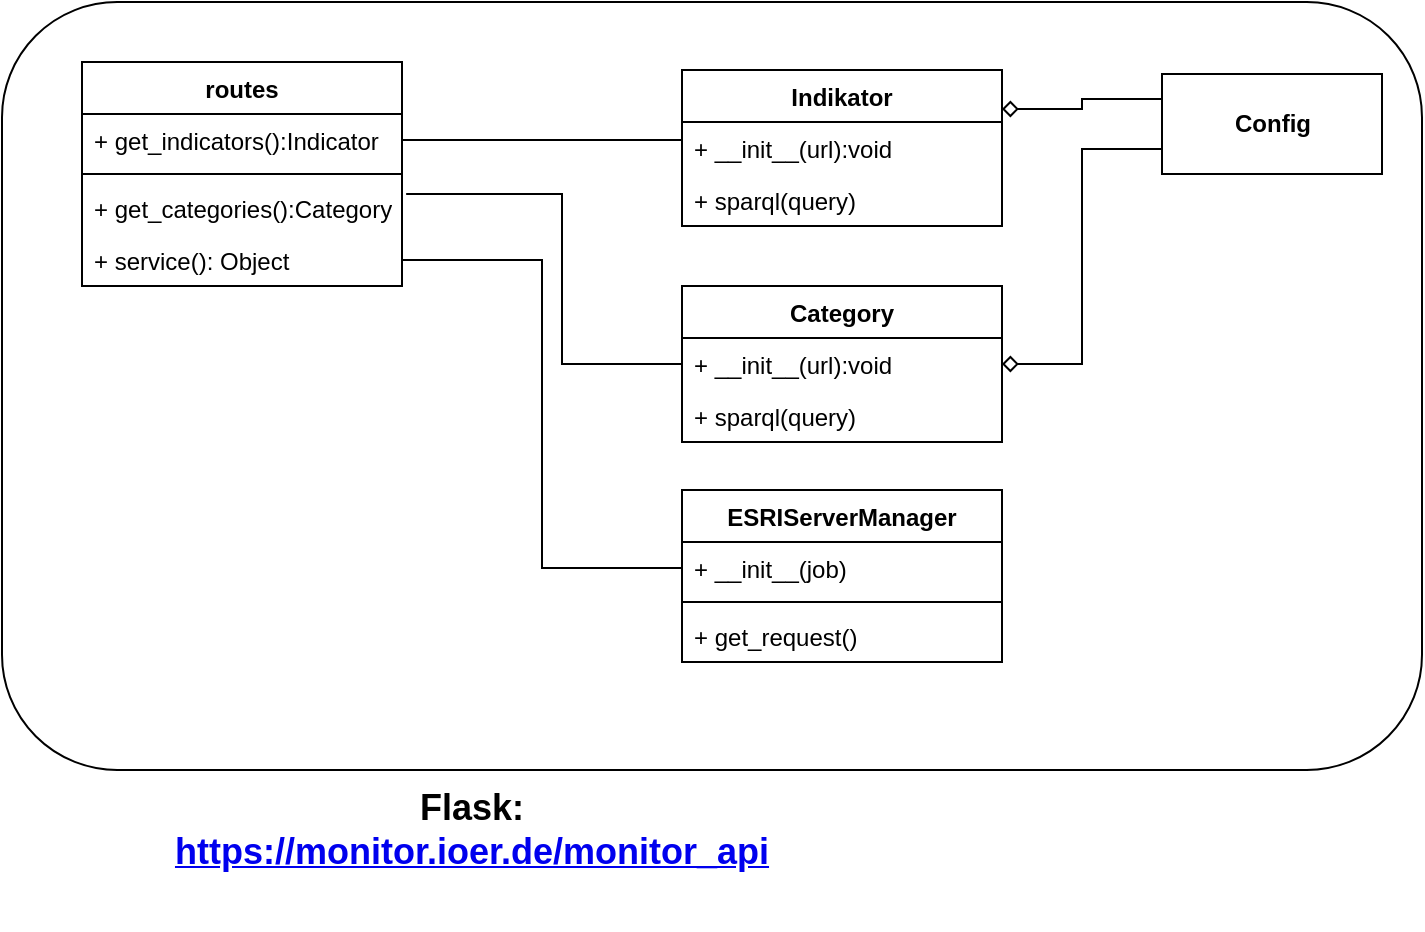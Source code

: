 <mxfile version="10.8.0" type="device"><diagram id="4zbR75gzChoVmICDAUCf" name="Seite-1"><mxGraphModel dx="2221" dy="848" grid="1" gridSize="10" guides="1" tooltips="1" connect="1" arrows="1" fold="1" page="1" pageScale="1" pageWidth="827" pageHeight="1169" math="0" shadow="0"><root><mxCell id="0"/><mxCell id="1" parent="0"/><mxCell id="ghcE0ai6ZYnkyXJM7DjQ-1" value="" style="rounded=1;whiteSpace=wrap;html=1;" vertex="1" parent="1"><mxGeometry x="-20" y="86" width="710" height="384" as="geometry"/></mxCell><mxCell id="ghcE0ai6ZYnkyXJM7DjQ-2" value="Indikator" style="swimlane;fontStyle=1;align=center;verticalAlign=top;childLayout=stackLayout;horizontal=1;startSize=26;horizontalStack=0;resizeParent=1;resizeParentMax=0;resizeLast=0;collapsible=1;marginBottom=0;" vertex="1" parent="1"><mxGeometry x="320" y="120" width="160" height="78" as="geometry"/></mxCell><mxCell id="ghcE0ai6ZYnkyXJM7DjQ-3" value="+ __init__(url):void" style="text;strokeColor=none;fillColor=none;align=left;verticalAlign=top;spacingLeft=4;spacingRight=4;overflow=hidden;rotatable=0;points=[[0,0.5],[1,0.5]];portConstraint=eastwest;" vertex="1" parent="ghcE0ai6ZYnkyXJM7DjQ-2"><mxGeometry y="26" width="160" height="26" as="geometry"/></mxCell><mxCell id="ghcE0ai6ZYnkyXJM7DjQ-4" value="+ sparql(query)" style="text;strokeColor=none;fillColor=none;align=left;verticalAlign=top;spacingLeft=4;spacingRight=4;overflow=hidden;rotatable=0;points=[[0,0.5],[1,0.5]];portConstraint=eastwest;" vertex="1" parent="ghcE0ai6ZYnkyXJM7DjQ-2"><mxGeometry y="52" width="160" height="26" as="geometry"/></mxCell><mxCell id="ghcE0ai6ZYnkyXJM7DjQ-5" style="edgeStyle=orthogonalEdgeStyle;rounded=0;orthogonalLoop=1;jettySize=auto;html=1;exitX=0;exitY=0.25;exitDx=0;exitDy=0;entryX=1;entryY=0.25;entryDx=0;entryDy=0;endArrow=diamond;endFill=0;startArrow=none;startFill=0;" edge="1" parent="1" source="ghcE0ai6ZYnkyXJM7DjQ-7" target="ghcE0ai6ZYnkyXJM7DjQ-2"><mxGeometry relative="1" as="geometry"/></mxCell><mxCell id="ghcE0ai6ZYnkyXJM7DjQ-6" style="edgeStyle=orthogonalEdgeStyle;rounded=0;orthogonalLoop=1;jettySize=auto;html=1;exitX=0;exitY=0.75;exitDx=0;exitDy=0;entryX=1;entryY=0.5;entryDx=0;entryDy=0;startArrow=none;startFill=0;endArrow=diamond;endFill=0;" edge="1" parent="1" source="ghcE0ai6ZYnkyXJM7DjQ-7" target="ghcE0ai6ZYnkyXJM7DjQ-15"><mxGeometry relative="1" as="geometry"/></mxCell><mxCell id="ghcE0ai6ZYnkyXJM7DjQ-7" value="Config" style="html=1;fontStyle=1" vertex="1" parent="1"><mxGeometry x="560" y="122" width="110" height="50" as="geometry"/></mxCell><mxCell id="ghcE0ai6ZYnkyXJM7DjQ-8" value="routes" style="swimlane;fontStyle=1;align=center;verticalAlign=top;childLayout=stackLayout;horizontal=1;startSize=26;horizontalStack=0;resizeParent=1;resizeParentMax=0;resizeLast=0;collapsible=1;marginBottom=0;" vertex="1" parent="1"><mxGeometry x="20" y="116" width="160" height="112" as="geometry"/></mxCell><mxCell id="ghcE0ai6ZYnkyXJM7DjQ-9" value="+ get_indicators():Indicator" style="text;strokeColor=none;fillColor=none;align=left;verticalAlign=top;spacingLeft=4;spacingRight=4;overflow=hidden;rotatable=0;points=[[0,0.5],[1,0.5]];portConstraint=eastwest;" vertex="1" parent="ghcE0ai6ZYnkyXJM7DjQ-8"><mxGeometry y="26" width="160" height="26" as="geometry"/></mxCell><mxCell id="ghcE0ai6ZYnkyXJM7DjQ-10" value="" style="line;strokeWidth=1;fillColor=none;align=left;verticalAlign=middle;spacingTop=-1;spacingLeft=3;spacingRight=3;rotatable=0;labelPosition=right;points=[];portConstraint=eastwest;" vertex="1" parent="ghcE0ai6ZYnkyXJM7DjQ-8"><mxGeometry y="52" width="160" height="8" as="geometry"/></mxCell><mxCell id="ghcE0ai6ZYnkyXJM7DjQ-11" value="+ get_categories():Category" style="text;strokeColor=none;fillColor=none;align=left;verticalAlign=top;spacingLeft=4;spacingRight=4;overflow=hidden;rotatable=0;points=[[0,0.5],[1,0.5]];portConstraint=eastwest;" vertex="1" parent="ghcE0ai6ZYnkyXJM7DjQ-8"><mxGeometry y="60" width="160" height="26" as="geometry"/></mxCell><mxCell id="ghcE0ai6ZYnkyXJM7DjQ-12" value="+ service(): Object" style="text;strokeColor=none;fillColor=none;align=left;verticalAlign=top;spacingLeft=4;spacingRight=4;overflow=hidden;rotatable=0;points=[[0,0.5],[1,0.5]];portConstraint=eastwest;" vertex="1" parent="ghcE0ai6ZYnkyXJM7DjQ-8"><mxGeometry y="86" width="160" height="26" as="geometry"/></mxCell><mxCell id="ghcE0ai6ZYnkyXJM7DjQ-13" style="edgeStyle=orthogonalEdgeStyle;rounded=0;orthogonalLoop=1;jettySize=auto;html=1;exitX=0;exitY=0.5;exitDx=0;exitDy=0;entryX=1;entryY=0.5;entryDx=0;entryDy=0;startArrow=none;startFill=0;endArrow=none;endFill=0;" edge="1" parent="1" source="ghcE0ai6ZYnkyXJM7DjQ-3" target="ghcE0ai6ZYnkyXJM7DjQ-9"><mxGeometry relative="1" as="geometry"><Array as="points"><mxPoint x="320" y="155"/></Array></mxGeometry></mxCell><mxCell id="ghcE0ai6ZYnkyXJM7DjQ-14" value="Category" style="swimlane;fontStyle=1;align=center;verticalAlign=top;childLayout=stackLayout;horizontal=1;startSize=26;horizontalStack=0;resizeParent=1;resizeParentMax=0;resizeLast=0;collapsible=1;marginBottom=0;" vertex="1" parent="1"><mxGeometry x="320" y="228" width="160" height="78" as="geometry"/></mxCell><mxCell id="ghcE0ai6ZYnkyXJM7DjQ-15" value="+ __init__(url):void" style="text;strokeColor=none;fillColor=none;align=left;verticalAlign=top;spacingLeft=4;spacingRight=4;overflow=hidden;rotatable=0;points=[[0,0.5],[1,0.5]];portConstraint=eastwest;" vertex="1" parent="ghcE0ai6ZYnkyXJM7DjQ-14"><mxGeometry y="26" width="160" height="26" as="geometry"/></mxCell><mxCell id="ghcE0ai6ZYnkyXJM7DjQ-16" value="+ sparql(query)" style="text;strokeColor=none;fillColor=none;align=left;verticalAlign=top;spacingLeft=4;spacingRight=4;overflow=hidden;rotatable=0;points=[[0,0.5],[1,0.5]];portConstraint=eastwest;" vertex="1" parent="ghcE0ai6ZYnkyXJM7DjQ-14"><mxGeometry y="52" width="160" height="26" as="geometry"/></mxCell><mxCell id="ghcE0ai6ZYnkyXJM7DjQ-17" style="edgeStyle=orthogonalEdgeStyle;rounded=0;orthogonalLoop=1;jettySize=auto;html=1;exitX=0;exitY=0.5;exitDx=0;exitDy=0;entryX=1.013;entryY=0.231;entryDx=0;entryDy=0;entryPerimeter=0;startArrow=none;startFill=0;endArrow=none;endFill=0;" edge="1" parent="1" source="ghcE0ai6ZYnkyXJM7DjQ-15" target="ghcE0ai6ZYnkyXJM7DjQ-11"><mxGeometry relative="1" as="geometry"><Array as="points"><mxPoint x="260" y="267"/><mxPoint x="260" y="182"/></Array></mxGeometry></mxCell><mxCell id="ghcE0ai6ZYnkyXJM7DjQ-18" value="ESRIServerManager" style="swimlane;fontStyle=1;align=center;verticalAlign=top;childLayout=stackLayout;horizontal=1;startSize=26;horizontalStack=0;resizeParent=1;resizeParentMax=0;resizeLast=0;collapsible=1;marginBottom=0;" vertex="1" parent="1"><mxGeometry x="320" y="330" width="160" height="86" as="geometry"/></mxCell><mxCell id="ghcE0ai6ZYnkyXJM7DjQ-19" value="+ __init__(job)" style="text;strokeColor=none;fillColor=none;align=left;verticalAlign=top;spacingLeft=4;spacingRight=4;overflow=hidden;rotatable=0;points=[[0,0.5],[1,0.5]];portConstraint=eastwest;" vertex="1" parent="ghcE0ai6ZYnkyXJM7DjQ-18"><mxGeometry y="26" width="160" height="26" as="geometry"/></mxCell><mxCell id="ghcE0ai6ZYnkyXJM7DjQ-20" value="" style="line;strokeWidth=1;fillColor=none;align=left;verticalAlign=middle;spacingTop=-1;spacingLeft=3;spacingRight=3;rotatable=0;labelPosition=right;points=[];portConstraint=eastwest;" vertex="1" parent="ghcE0ai6ZYnkyXJM7DjQ-18"><mxGeometry y="52" width="160" height="8" as="geometry"/></mxCell><mxCell id="ghcE0ai6ZYnkyXJM7DjQ-21" value="+ get_request()" style="text;strokeColor=none;fillColor=none;align=left;verticalAlign=top;spacingLeft=4;spacingRight=4;overflow=hidden;rotatable=0;points=[[0,0.5],[1,0.5]];portConstraint=eastwest;" vertex="1" parent="ghcE0ai6ZYnkyXJM7DjQ-18"><mxGeometry y="60" width="160" height="26" as="geometry"/></mxCell><mxCell id="ghcE0ai6ZYnkyXJM7DjQ-22" style="edgeStyle=orthogonalEdgeStyle;rounded=0;orthogonalLoop=1;jettySize=auto;html=1;exitX=0;exitY=0.5;exitDx=0;exitDy=0;entryX=1;entryY=0.5;entryDx=0;entryDy=0;startArrow=none;startFill=0;endArrow=none;endFill=0;" edge="1" parent="1" source="ghcE0ai6ZYnkyXJM7DjQ-19" target="ghcE0ai6ZYnkyXJM7DjQ-12"><mxGeometry relative="1" as="geometry"/></mxCell><mxCell id="ghcE0ai6ZYnkyXJM7DjQ-23" value="Flask:&lt;br&gt;&lt;a href=&quot;https://monitor.ioer.de/monitor_api&quot;&gt;https://monitor.ioer.de/monitor_api&lt;/a&gt;&lt;br&gt;" style="text;html=1;strokeColor=none;fillColor=none;align=center;verticalAlign=middle;whiteSpace=wrap;rounded=0;fontSize=18;fontStyle=1" vertex="1" parent="1"><mxGeometry x="140" y="450" width="150" height="100" as="geometry"/></mxCell></root></mxGraphModel></diagram></mxfile>